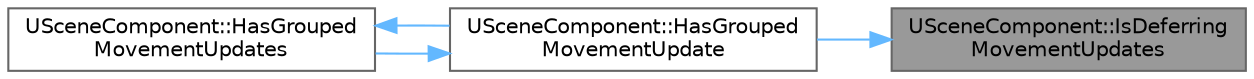 digraph "USceneComponent::IsDeferringMovementUpdates"
{
 // INTERACTIVE_SVG=YES
 // LATEX_PDF_SIZE
  bgcolor="transparent";
  edge [fontname=Helvetica,fontsize=10,labelfontname=Helvetica,labelfontsize=10];
  node [fontname=Helvetica,fontsize=10,shape=box,height=0.2,width=0.4];
  rankdir="RL";
  Node1 [id="Node000001",label="USceneComponent::IsDeferring\lMovementUpdates",height=0.2,width=0.4,color="gray40", fillcolor="grey60", style="filled", fontcolor="black",tooltip=" "];
  Node1 -> Node2 [id="edge1_Node000001_Node000002",dir="back",color="steelblue1",style="solid",tooltip=" "];
  Node2 [id="Node000002",label="USceneComponent::HasGrouped\lMovementUpdate",height=0.2,width=0.4,color="grey40", fillcolor="white", style="filled",URL="$d7/dde/classUSceneComponent.html#acfe98d169b6aa33c5a43b763360ea14c",tooltip=" "];
  Node2 -> Node3 [id="edge2_Node000002_Node000003",dir="back",color="steelblue1",style="solid",tooltip=" "];
  Node3 [id="Node000003",label="USceneComponent::HasGrouped\lMovementUpdates",height=0.2,width=0.4,color="grey40", fillcolor="white", style="filled",URL="$d7/dde/classUSceneComponent.html#a79d168efbcc2c703d1d75ec37fa919f5",tooltip="Returns true if this component is part of a grouped movement update that will apply later."];
  Node3 -> Node2 [id="edge3_Node000003_Node000002",dir="back",color="steelblue1",style="solid",tooltip=" "];
}
